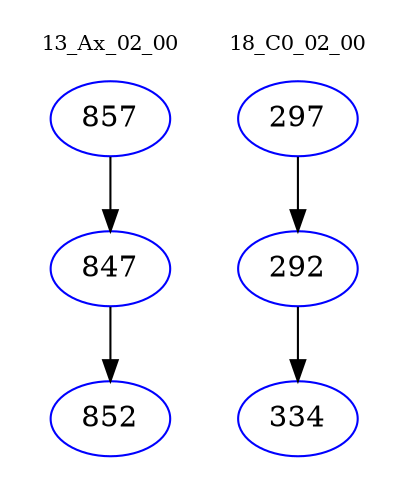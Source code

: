 digraph{
subgraph cluster_0 {
color = white
label = "13_Ax_02_00";
fontsize=10;
T0_857 [label="857", color="blue"]
T0_857 -> T0_847 [color="black"]
T0_847 [label="847", color="blue"]
T0_847 -> T0_852 [color="black"]
T0_852 [label="852", color="blue"]
}
subgraph cluster_1 {
color = white
label = "18_C0_02_00";
fontsize=10;
T1_297 [label="297", color="blue"]
T1_297 -> T1_292 [color="black"]
T1_292 [label="292", color="blue"]
T1_292 -> T1_334 [color="black"]
T1_334 [label="334", color="blue"]
}
}
